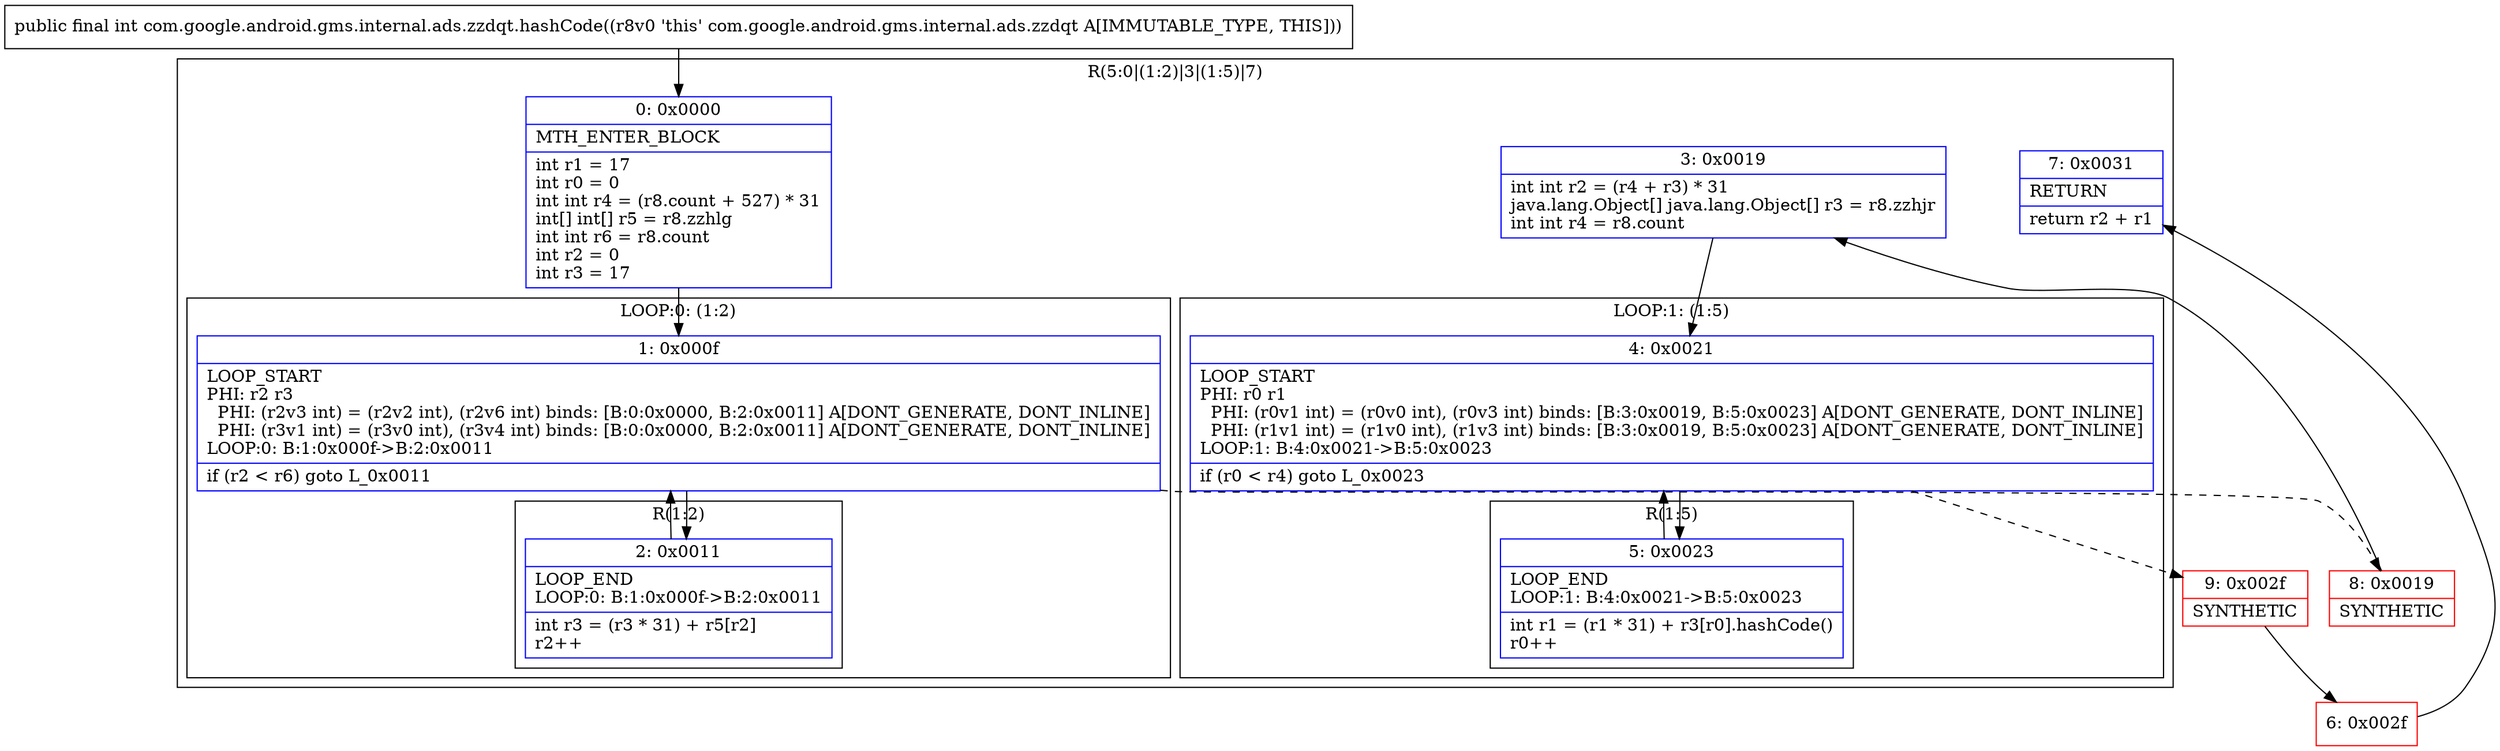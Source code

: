 digraph "CFG forcom.google.android.gms.internal.ads.zzdqt.hashCode()I" {
subgraph cluster_Region_751571886 {
label = "R(5:0|(1:2)|3|(1:5)|7)";
node [shape=record,color=blue];
Node_0 [shape=record,label="{0\:\ 0x0000|MTH_ENTER_BLOCK\l|int r1 = 17\lint r0 = 0\lint int r4 = (r8.count + 527) * 31\lint[] int[] r5 = r8.zzhlg\lint int r6 = r8.count\lint r2 = 0\lint r3 = 17\l}"];
subgraph cluster_LoopRegion_2126119133 {
label = "LOOP:0: (1:2)";
node [shape=record,color=blue];
Node_1 [shape=record,label="{1\:\ 0x000f|LOOP_START\lPHI: r2 r3 \l  PHI: (r2v3 int) = (r2v2 int), (r2v6 int) binds: [B:0:0x0000, B:2:0x0011] A[DONT_GENERATE, DONT_INLINE]\l  PHI: (r3v1 int) = (r3v0 int), (r3v4 int) binds: [B:0:0x0000, B:2:0x0011] A[DONT_GENERATE, DONT_INLINE]\lLOOP:0: B:1:0x000f\-\>B:2:0x0011\l|if (r2 \< r6) goto L_0x0011\l}"];
subgraph cluster_Region_841430100 {
label = "R(1:2)";
node [shape=record,color=blue];
Node_2 [shape=record,label="{2\:\ 0x0011|LOOP_END\lLOOP:0: B:1:0x000f\-\>B:2:0x0011\l|int r3 = (r3 * 31) + r5[r2]\lr2++\l}"];
}
}
Node_3 [shape=record,label="{3\:\ 0x0019|int int r2 = (r4 + r3) * 31\ljava.lang.Object[] java.lang.Object[] r3 = r8.zzhjr\lint int r4 = r8.count\l}"];
subgraph cluster_LoopRegion_970447922 {
label = "LOOP:1: (1:5)";
node [shape=record,color=blue];
Node_4 [shape=record,label="{4\:\ 0x0021|LOOP_START\lPHI: r0 r1 \l  PHI: (r0v1 int) = (r0v0 int), (r0v3 int) binds: [B:3:0x0019, B:5:0x0023] A[DONT_GENERATE, DONT_INLINE]\l  PHI: (r1v1 int) = (r1v0 int), (r1v3 int) binds: [B:3:0x0019, B:5:0x0023] A[DONT_GENERATE, DONT_INLINE]\lLOOP:1: B:4:0x0021\-\>B:5:0x0023\l|if (r0 \< r4) goto L_0x0023\l}"];
subgraph cluster_Region_1073024312 {
label = "R(1:5)";
node [shape=record,color=blue];
Node_5 [shape=record,label="{5\:\ 0x0023|LOOP_END\lLOOP:1: B:4:0x0021\-\>B:5:0x0023\l|int r1 = (r1 * 31) + r3[r0].hashCode()\lr0++\l}"];
}
}
Node_7 [shape=record,label="{7\:\ 0x0031|RETURN\l|return r2 + r1\l}"];
}
Node_6 [shape=record,color=red,label="{6\:\ 0x002f}"];
Node_8 [shape=record,color=red,label="{8\:\ 0x0019|SYNTHETIC\l}"];
Node_9 [shape=record,color=red,label="{9\:\ 0x002f|SYNTHETIC\l}"];
MethodNode[shape=record,label="{public final int com.google.android.gms.internal.ads.zzdqt.hashCode((r8v0 'this' com.google.android.gms.internal.ads.zzdqt A[IMMUTABLE_TYPE, THIS])) }"];
MethodNode -> Node_0;
Node_0 -> Node_1;
Node_1 -> Node_2;
Node_1 -> Node_8[style=dashed];
Node_2 -> Node_1;
Node_3 -> Node_4;
Node_4 -> Node_5;
Node_4 -> Node_9[style=dashed];
Node_5 -> Node_4;
Node_6 -> Node_7;
Node_8 -> Node_3;
Node_9 -> Node_6;
}

